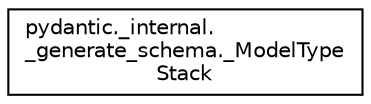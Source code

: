 digraph "Graphical Class Hierarchy"
{
 // LATEX_PDF_SIZE
  edge [fontname="Helvetica",fontsize="10",labelfontname="Helvetica",labelfontsize="10"];
  node [fontname="Helvetica",fontsize="10",shape=record];
  rankdir="LR";
  Node0 [label="pydantic._internal.\l_generate_schema._ModelType\lStack",height=0.2,width=0.4,color="black", fillcolor="white", style="filled",URL="$classpydantic_1_1__internal_1_1__generate__schema_1_1__ModelTypeStack.html",tooltip=" "];
}
